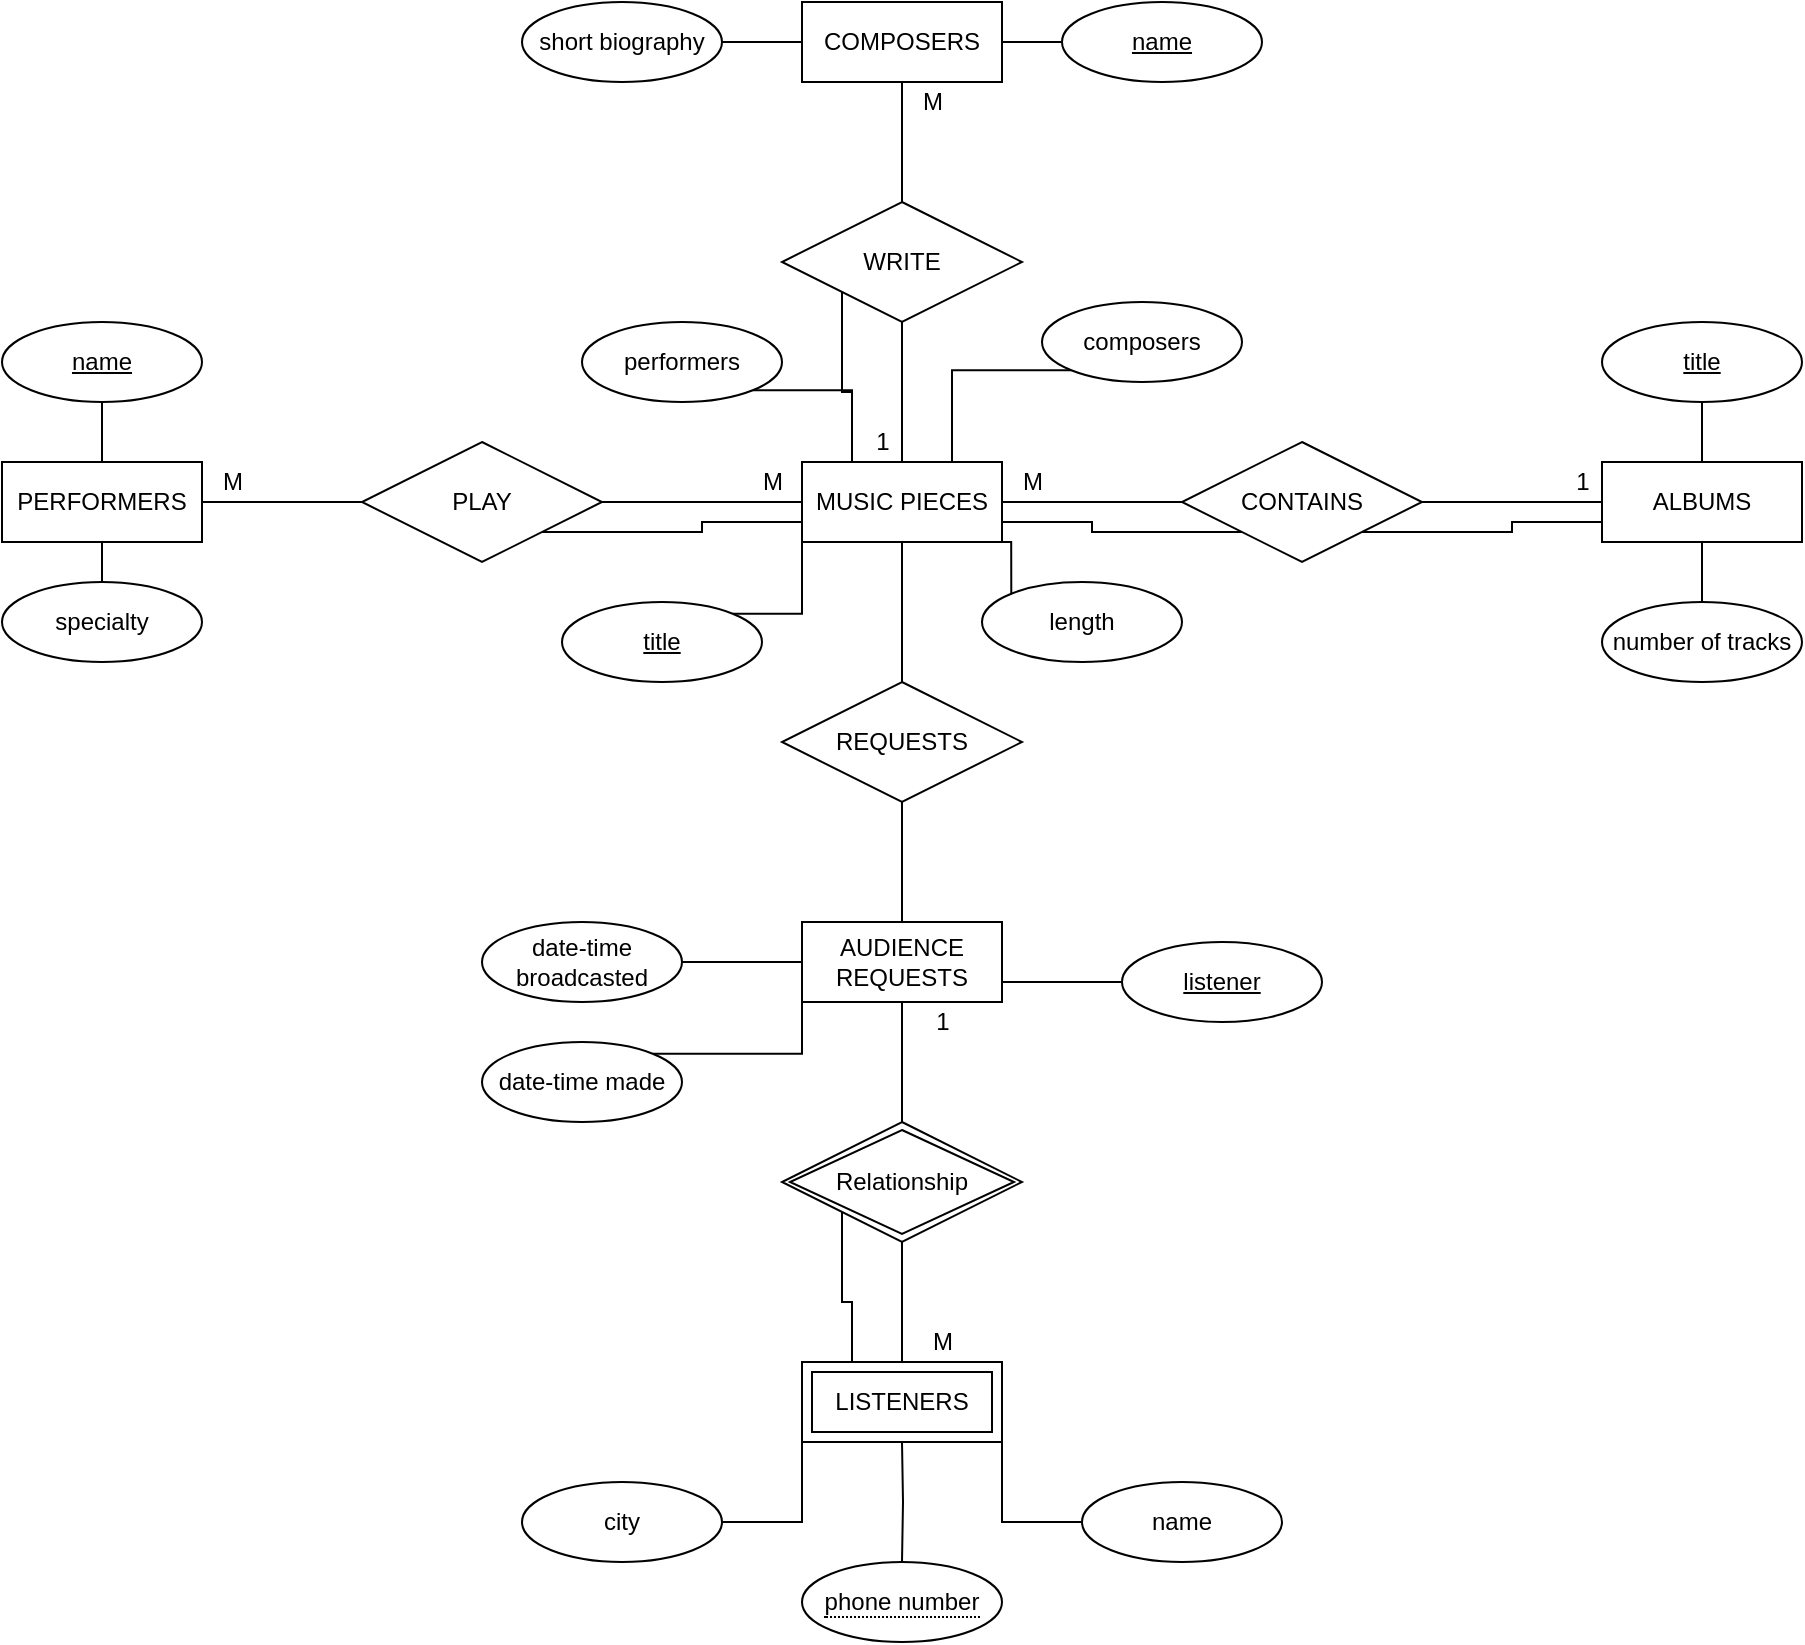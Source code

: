 <mxfile version="13.7.9" type="github">
  <diagram id="R2lEEEUBdFMjLlhIrx00" name="Page-1">
    <mxGraphModel dx="946" dy="591" grid="1" gridSize="10" guides="1" tooltips="1" connect="1" arrows="1" fold="1" page="1" pageScale="1" pageWidth="850" pageHeight="1100" math="0" shadow="0" extFonts="Permanent Marker^https://fonts.googleapis.com/css?family=Permanent+Marker">
      <root>
        <mxCell id="0" />
        <mxCell id="1" parent="0" />
        <mxCell id="RUbN_Ij-Akxd5s_pRf9d-20" value="" style="edgeStyle=orthogonalEdgeStyle;rounded=0;orthogonalLoop=1;jettySize=auto;html=1;endArrow=none;endFill=0;" edge="1" parent="1" source="RUbN_Ij-Akxd5s_pRf9d-2" target="RUbN_Ij-Akxd5s_pRf9d-6">
          <mxGeometry relative="1" as="geometry" />
        </mxCell>
        <mxCell id="RUbN_Ij-Akxd5s_pRf9d-27" style="edgeStyle=orthogonalEdgeStyle;rounded=0;orthogonalLoop=1;jettySize=auto;html=1;exitX=0;exitY=1;exitDx=0;exitDy=0;entryX=1;entryY=0.75;entryDx=0;entryDy=0;endArrow=none;endFill=0;" edge="1" parent="1" source="RUbN_Ij-Akxd5s_pRf9d-2" target="RUbN_Ij-Akxd5s_pRf9d-6">
          <mxGeometry relative="1" as="geometry" />
        </mxCell>
        <mxCell id="RUbN_Ij-Akxd5s_pRf9d-28" style="edgeStyle=orthogonalEdgeStyle;rounded=0;orthogonalLoop=1;jettySize=auto;html=1;exitX=1;exitY=1;exitDx=0;exitDy=0;entryX=0;entryY=0.75;entryDx=0;entryDy=0;endArrow=none;endFill=0;" edge="1" parent="1" source="RUbN_Ij-Akxd5s_pRf9d-2" target="RUbN_Ij-Akxd5s_pRf9d-11">
          <mxGeometry relative="1" as="geometry" />
        </mxCell>
        <mxCell id="RUbN_Ij-Akxd5s_pRf9d-2" value="CONTAINS" style="shape=rhombus;perimeter=rhombusPerimeter;whiteSpace=wrap;html=1;align=center;" vertex="1" parent="1">
          <mxGeometry x="590" y="290" width="120" height="60" as="geometry" />
        </mxCell>
        <mxCell id="RUbN_Ij-Akxd5s_pRf9d-22" value="" style="edgeStyle=orthogonalEdgeStyle;rounded=0;orthogonalLoop=1;jettySize=auto;html=1;endArrow=none;endFill=0;" edge="1" parent="1" source="RUbN_Ij-Akxd5s_pRf9d-3" target="RUbN_Ij-Akxd5s_pRf9d-6">
          <mxGeometry relative="1" as="geometry" />
        </mxCell>
        <mxCell id="RUbN_Ij-Akxd5s_pRf9d-58" style="edgeStyle=orthogonalEdgeStyle;rounded=0;orthogonalLoop=1;jettySize=auto;html=1;exitX=1;exitY=1;exitDx=0;exitDy=0;entryX=0;entryY=0.75;entryDx=0;entryDy=0;endArrow=none;endFill=0;" edge="1" parent="1" source="RUbN_Ij-Akxd5s_pRf9d-3" target="RUbN_Ij-Akxd5s_pRf9d-6">
          <mxGeometry relative="1" as="geometry" />
        </mxCell>
        <mxCell id="RUbN_Ij-Akxd5s_pRf9d-3" value="PLAY" style="shape=rhombus;perimeter=rhombusPerimeter;whiteSpace=wrap;html=1;align=center;" vertex="1" parent="1">
          <mxGeometry x="180" y="290" width="120" height="60" as="geometry" />
        </mxCell>
        <mxCell id="RUbN_Ij-Akxd5s_pRf9d-13" value="" style="edgeStyle=orthogonalEdgeStyle;rounded=0;orthogonalLoop=1;jettySize=auto;html=1;endArrow=none;endFill=0;" edge="1" parent="1" source="RUbN_Ij-Akxd5s_pRf9d-4" target="RUbN_Ij-Akxd5s_pRf9d-6">
          <mxGeometry relative="1" as="geometry" />
        </mxCell>
        <mxCell id="RUbN_Ij-Akxd5s_pRf9d-72" style="edgeStyle=orthogonalEdgeStyle;rounded=0;orthogonalLoop=1;jettySize=auto;html=1;exitX=0;exitY=1;exitDx=0;exitDy=0;entryX=0.25;entryY=0;entryDx=0;entryDy=0;endArrow=none;endFill=0;" edge="1" parent="1" source="RUbN_Ij-Akxd5s_pRf9d-4" target="RUbN_Ij-Akxd5s_pRf9d-6">
          <mxGeometry relative="1" as="geometry" />
        </mxCell>
        <mxCell id="RUbN_Ij-Akxd5s_pRf9d-4" value="WRITE" style="shape=rhombus;perimeter=rhombusPerimeter;whiteSpace=wrap;html=1;align=center;" vertex="1" parent="1">
          <mxGeometry x="390" y="170" width="120" height="60" as="geometry" />
        </mxCell>
        <mxCell id="RUbN_Ij-Akxd5s_pRf9d-21" value="" style="edgeStyle=orthogonalEdgeStyle;rounded=0;orthogonalLoop=1;jettySize=auto;html=1;endArrow=none;endFill=0;" edge="1" parent="1" source="RUbN_Ij-Akxd5s_pRf9d-5" target="RUbN_Ij-Akxd5s_pRf9d-6">
          <mxGeometry relative="1" as="geometry" />
        </mxCell>
        <mxCell id="RUbN_Ij-Akxd5s_pRf9d-5" value="REQUESTS" style="shape=rhombus;perimeter=rhombusPerimeter;whiteSpace=wrap;html=1;align=center;" vertex="1" parent="1">
          <mxGeometry x="390" y="410" width="120" height="60" as="geometry" />
        </mxCell>
        <mxCell id="RUbN_Ij-Akxd5s_pRf9d-68" style="edgeStyle=orthogonalEdgeStyle;rounded=0;orthogonalLoop=1;jettySize=auto;html=1;exitX=0.75;exitY=1;exitDx=0;exitDy=0;entryX=0;entryY=0;entryDx=0;entryDy=0;endArrow=none;endFill=0;" edge="1" parent="1" source="RUbN_Ij-Akxd5s_pRf9d-6" target="RUbN_Ij-Akxd5s_pRf9d-65">
          <mxGeometry relative="1" as="geometry" />
        </mxCell>
        <mxCell id="RUbN_Ij-Akxd5s_pRf9d-6" value="MUSIC PIECES" style="whiteSpace=wrap;html=1;align=center;" vertex="1" parent="1">
          <mxGeometry x="400" y="300" width="100" height="40" as="geometry" />
        </mxCell>
        <mxCell id="RUbN_Ij-Akxd5s_pRf9d-26" value="" style="edgeStyle=orthogonalEdgeStyle;rounded=0;orthogonalLoop=1;jettySize=auto;html=1;endArrow=none;endFill=0;" edge="1" parent="1" source="RUbN_Ij-Akxd5s_pRf9d-8" target="RUbN_Ij-Akxd5s_pRf9d-4">
          <mxGeometry relative="1" as="geometry" />
        </mxCell>
        <mxCell id="RUbN_Ij-Akxd5s_pRf9d-8" value="COMPOSERS" style="whiteSpace=wrap;html=1;align=center;" vertex="1" parent="1">
          <mxGeometry x="400" y="70" width="100" height="40" as="geometry" />
        </mxCell>
        <mxCell id="RUbN_Ij-Akxd5s_pRf9d-23" value="" style="edgeStyle=orthogonalEdgeStyle;rounded=0;orthogonalLoop=1;jettySize=auto;html=1;endArrow=none;endFill=0;" edge="1" parent="1" source="RUbN_Ij-Akxd5s_pRf9d-9" target="RUbN_Ij-Akxd5s_pRf9d-3">
          <mxGeometry relative="1" as="geometry" />
        </mxCell>
        <mxCell id="RUbN_Ij-Akxd5s_pRf9d-55" style="edgeStyle=orthogonalEdgeStyle;rounded=0;orthogonalLoop=1;jettySize=auto;html=1;exitX=0.5;exitY=1;exitDx=0;exitDy=0;entryX=0.5;entryY=0;entryDx=0;entryDy=0;endArrow=none;endFill=0;" edge="1" parent="1" source="RUbN_Ij-Akxd5s_pRf9d-9" target="RUbN_Ij-Akxd5s_pRf9d-53">
          <mxGeometry relative="1" as="geometry" />
        </mxCell>
        <mxCell id="RUbN_Ij-Akxd5s_pRf9d-9" value="PERFORMERS" style="whiteSpace=wrap;html=1;align=center;" vertex="1" parent="1">
          <mxGeometry y="300" width="100" height="40" as="geometry" />
        </mxCell>
        <mxCell id="RUbN_Ij-Akxd5s_pRf9d-24" value="" style="edgeStyle=orthogonalEdgeStyle;rounded=0;orthogonalLoop=1;jettySize=auto;html=1;endArrow=none;endFill=0;" edge="1" parent="1" source="RUbN_Ij-Akxd5s_pRf9d-10" target="RUbN_Ij-Akxd5s_pRf9d-5">
          <mxGeometry relative="1" as="geometry" />
        </mxCell>
        <mxCell id="RUbN_Ij-Akxd5s_pRf9d-10" value="AUDIENCE REQUESTS" style="whiteSpace=wrap;html=1;align=center;" vertex="1" parent="1">
          <mxGeometry x="400" y="530" width="100" height="40" as="geometry" />
        </mxCell>
        <mxCell id="RUbN_Ij-Akxd5s_pRf9d-25" value="" style="edgeStyle=orthogonalEdgeStyle;rounded=0;orthogonalLoop=1;jettySize=auto;html=1;endArrow=none;endFill=0;" edge="1" parent="1" source="RUbN_Ij-Akxd5s_pRf9d-11" target="RUbN_Ij-Akxd5s_pRf9d-2">
          <mxGeometry relative="1" as="geometry" />
        </mxCell>
        <mxCell id="RUbN_Ij-Akxd5s_pRf9d-79" value="" style="edgeStyle=orthogonalEdgeStyle;rounded=0;orthogonalLoop=1;jettySize=auto;html=1;endArrow=none;endFill=0;" edge="1" parent="1" source="RUbN_Ij-Akxd5s_pRf9d-11" target="RUbN_Ij-Akxd5s_pRf9d-78">
          <mxGeometry relative="1" as="geometry" />
        </mxCell>
        <mxCell id="RUbN_Ij-Akxd5s_pRf9d-11" value="ALBUMS" style="whiteSpace=wrap;html=1;align=center;" vertex="1" parent="1">
          <mxGeometry x="800" y="300" width="100" height="40" as="geometry" />
        </mxCell>
        <mxCell id="RUbN_Ij-Akxd5s_pRf9d-30" value="" style="edgeStyle=orthogonalEdgeStyle;rounded=0;orthogonalLoop=1;jettySize=auto;html=1;endArrow=none;endFill=0;" edge="1" parent="1" source="RUbN_Ij-Akxd5s_pRf9d-29" target="RUbN_Ij-Akxd5s_pRf9d-10">
          <mxGeometry relative="1" as="geometry" />
        </mxCell>
        <mxCell id="RUbN_Ij-Akxd5s_pRf9d-32" value="" style="edgeStyle=orthogonalEdgeStyle;rounded=0;orthogonalLoop=1;jettySize=auto;html=1;endArrow=none;endFill=0;" edge="1" parent="1" source="RUbN_Ij-Akxd5s_pRf9d-29" target="RUbN_Ij-Akxd5s_pRf9d-31">
          <mxGeometry relative="1" as="geometry" />
        </mxCell>
        <mxCell id="RUbN_Ij-Akxd5s_pRf9d-46" style="edgeStyle=orthogonalEdgeStyle;rounded=0;orthogonalLoop=1;jettySize=auto;html=1;exitX=0;exitY=1;exitDx=0;exitDy=0;entryX=0.25;entryY=0;entryDx=0;entryDy=0;endArrow=none;endFill=0;" edge="1" parent="1" source="RUbN_Ij-Akxd5s_pRf9d-29" target="RUbN_Ij-Akxd5s_pRf9d-31">
          <mxGeometry relative="1" as="geometry" />
        </mxCell>
        <mxCell id="RUbN_Ij-Akxd5s_pRf9d-29" value="Relationship" style="shape=rhombus;double=1;perimeter=rhombusPerimeter;whiteSpace=wrap;html=1;align=center;" vertex="1" parent="1">
          <mxGeometry x="390" y="630" width="120" height="60" as="geometry" />
        </mxCell>
        <mxCell id="RUbN_Ij-Akxd5s_pRf9d-41" style="edgeStyle=orthogonalEdgeStyle;rounded=0;orthogonalLoop=1;jettySize=auto;html=1;exitX=1;exitY=1;exitDx=0;exitDy=0;entryX=0;entryY=0.5;entryDx=0;entryDy=0;endArrow=none;endFill=0;" edge="1" parent="1" source="RUbN_Ij-Akxd5s_pRf9d-31" target="RUbN_Ij-Akxd5s_pRf9d-33">
          <mxGeometry relative="1" as="geometry" />
        </mxCell>
        <mxCell id="RUbN_Ij-Akxd5s_pRf9d-42" style="edgeStyle=orthogonalEdgeStyle;rounded=0;orthogonalLoop=1;jettySize=auto;html=1;exitX=0;exitY=1;exitDx=0;exitDy=0;entryX=1;entryY=0.5;entryDx=0;entryDy=0;endArrow=none;endFill=0;" edge="1" parent="1" source="RUbN_Ij-Akxd5s_pRf9d-31" target="RUbN_Ij-Akxd5s_pRf9d-34">
          <mxGeometry relative="1" as="geometry" />
        </mxCell>
        <mxCell id="RUbN_Ij-Akxd5s_pRf9d-31" value="LISTENERS" style="shape=ext;margin=3;double=1;whiteSpace=wrap;html=1;align=center;" vertex="1" parent="1">
          <mxGeometry x="400" y="750" width="100" height="40" as="geometry" />
        </mxCell>
        <mxCell id="RUbN_Ij-Akxd5s_pRf9d-33" value="name" style="ellipse;whiteSpace=wrap;html=1;align=center;" vertex="1" parent="1">
          <mxGeometry x="540" y="810" width="100" height="40" as="geometry" />
        </mxCell>
        <mxCell id="RUbN_Ij-Akxd5s_pRf9d-34" value="city" style="ellipse;whiteSpace=wrap;html=1;align=center;" vertex="1" parent="1">
          <mxGeometry x="260" y="810" width="100" height="40" as="geometry" />
        </mxCell>
        <mxCell id="RUbN_Ij-Akxd5s_pRf9d-37" value="" style="edgeStyle=orthogonalEdgeStyle;rounded=0;orthogonalLoop=1;jettySize=auto;html=1;endArrow=none;endFill=0;" edge="1" parent="1" target="RUbN_Ij-Akxd5s_pRf9d-31">
          <mxGeometry relative="1" as="geometry">
            <mxPoint x="450" y="850" as="sourcePoint" />
          </mxGeometry>
        </mxCell>
        <mxCell id="RUbN_Ij-Akxd5s_pRf9d-38" value="&lt;span style=&quot;border-bottom: 1px dotted&quot;&gt;phone number&lt;/span&gt;" style="ellipse;whiteSpace=wrap;html=1;align=center;" vertex="1" parent="1">
          <mxGeometry x="400" y="850" width="100" height="40" as="geometry" />
        </mxCell>
        <mxCell id="RUbN_Ij-Akxd5s_pRf9d-43" value="M" style="text;html=1;align=center;verticalAlign=middle;resizable=0;points=[];autosize=1;" vertex="1" parent="1">
          <mxGeometry x="455" y="730" width="30" height="20" as="geometry" />
        </mxCell>
        <mxCell id="RUbN_Ij-Akxd5s_pRf9d-44" value="1" style="text;html=1;align=center;verticalAlign=middle;resizable=0;points=[];autosize=1;" vertex="1" parent="1">
          <mxGeometry x="460" y="570" width="20" height="20" as="geometry" />
        </mxCell>
        <mxCell id="RUbN_Ij-Akxd5s_pRf9d-52" style="edgeStyle=orthogonalEdgeStyle;rounded=0;orthogonalLoop=1;jettySize=auto;html=1;exitX=0;exitY=0.5;exitDx=0;exitDy=0;entryX=1;entryY=0.75;entryDx=0;entryDy=0;endArrow=none;endFill=0;" edge="1" parent="1" source="RUbN_Ij-Akxd5s_pRf9d-47" target="RUbN_Ij-Akxd5s_pRf9d-10">
          <mxGeometry relative="1" as="geometry" />
        </mxCell>
        <mxCell id="RUbN_Ij-Akxd5s_pRf9d-47" value="listener" style="ellipse;whiteSpace=wrap;html=1;align=center;fontStyle=4;" vertex="1" parent="1">
          <mxGeometry x="560" y="540" width="100" height="40" as="geometry" />
        </mxCell>
        <mxCell id="RUbN_Ij-Akxd5s_pRf9d-50" style="edgeStyle=orthogonalEdgeStyle;rounded=0;orthogonalLoop=1;jettySize=auto;html=1;entryX=0;entryY=0.5;entryDx=0;entryDy=0;endArrow=none;endFill=0;" edge="1" parent="1" source="RUbN_Ij-Akxd5s_pRf9d-48" target="RUbN_Ij-Akxd5s_pRf9d-10">
          <mxGeometry relative="1" as="geometry" />
        </mxCell>
        <mxCell id="RUbN_Ij-Akxd5s_pRf9d-48" value="date-time broadcasted" style="ellipse;whiteSpace=wrap;html=1;align=center;" vertex="1" parent="1">
          <mxGeometry x="240" y="530" width="100" height="40" as="geometry" />
        </mxCell>
        <mxCell id="RUbN_Ij-Akxd5s_pRf9d-51" style="edgeStyle=orthogonalEdgeStyle;rounded=0;orthogonalLoop=1;jettySize=auto;html=1;exitX=1;exitY=0;exitDx=0;exitDy=0;entryX=0;entryY=1;entryDx=0;entryDy=0;endArrow=none;endFill=0;" edge="1" parent="1" source="RUbN_Ij-Akxd5s_pRf9d-49" target="RUbN_Ij-Akxd5s_pRf9d-10">
          <mxGeometry relative="1" as="geometry" />
        </mxCell>
        <mxCell id="RUbN_Ij-Akxd5s_pRf9d-49" value="date-time made" style="ellipse;whiteSpace=wrap;html=1;align=center;" vertex="1" parent="1">
          <mxGeometry x="240" y="590" width="100" height="40" as="geometry" />
        </mxCell>
        <mxCell id="RUbN_Ij-Akxd5s_pRf9d-53" value="specialty" style="ellipse;whiteSpace=wrap;html=1;align=center;" vertex="1" parent="1">
          <mxGeometry y="360" width="100" height="40" as="geometry" />
        </mxCell>
        <mxCell id="RUbN_Ij-Akxd5s_pRf9d-56" style="edgeStyle=orthogonalEdgeStyle;rounded=0;orthogonalLoop=1;jettySize=auto;html=1;exitX=0.5;exitY=1;exitDx=0;exitDy=0;entryX=0.5;entryY=0;entryDx=0;entryDy=0;endArrow=none;endFill=0;" edge="1" parent="1" source="RUbN_Ij-Akxd5s_pRf9d-54" target="RUbN_Ij-Akxd5s_pRf9d-9">
          <mxGeometry relative="1" as="geometry" />
        </mxCell>
        <mxCell id="RUbN_Ij-Akxd5s_pRf9d-54" value="name" style="ellipse;whiteSpace=wrap;html=1;align=center;fontStyle=4;" vertex="1" parent="1">
          <mxGeometry y="230" width="100" height="40" as="geometry" />
        </mxCell>
        <mxCell id="RUbN_Ij-Akxd5s_pRf9d-57" value="M" style="text;html=1;align=center;verticalAlign=middle;resizable=0;points=[];autosize=1;" vertex="1" parent="1">
          <mxGeometry x="100" y="300" width="30" height="20" as="geometry" />
        </mxCell>
        <mxCell id="RUbN_Ij-Akxd5s_pRf9d-59" value="M" style="text;html=1;align=center;verticalAlign=middle;resizable=0;points=[];autosize=1;" vertex="1" parent="1">
          <mxGeometry x="370" y="300" width="30" height="20" as="geometry" />
        </mxCell>
        <mxCell id="RUbN_Ij-Akxd5s_pRf9d-62" style="edgeStyle=orthogonalEdgeStyle;rounded=0;orthogonalLoop=1;jettySize=auto;html=1;exitX=1;exitY=0;exitDx=0;exitDy=0;entryX=0;entryY=1;entryDx=0;entryDy=0;endArrow=none;endFill=0;" edge="1" parent="1" source="RUbN_Ij-Akxd5s_pRf9d-60" target="RUbN_Ij-Akxd5s_pRf9d-6">
          <mxGeometry relative="1" as="geometry" />
        </mxCell>
        <mxCell id="RUbN_Ij-Akxd5s_pRf9d-60" value="title" style="ellipse;whiteSpace=wrap;html=1;align=center;fontStyle=4;" vertex="1" parent="1">
          <mxGeometry x="280" y="370" width="100" height="40" as="geometry" />
        </mxCell>
        <mxCell id="RUbN_Ij-Akxd5s_pRf9d-66" style="edgeStyle=orthogonalEdgeStyle;rounded=0;orthogonalLoop=1;jettySize=auto;html=1;exitX=1;exitY=1;exitDx=0;exitDy=0;entryX=0.25;entryY=0;entryDx=0;entryDy=0;endArrow=none;endFill=0;" edge="1" parent="1" source="RUbN_Ij-Akxd5s_pRf9d-63" target="RUbN_Ij-Akxd5s_pRf9d-6">
          <mxGeometry relative="1" as="geometry" />
        </mxCell>
        <mxCell id="RUbN_Ij-Akxd5s_pRf9d-63" value="performers" style="ellipse;whiteSpace=wrap;html=1;align=center;" vertex="1" parent="1">
          <mxGeometry x="290" y="230" width="100" height="40" as="geometry" />
        </mxCell>
        <mxCell id="RUbN_Ij-Akxd5s_pRf9d-67" style="edgeStyle=orthogonalEdgeStyle;rounded=0;orthogonalLoop=1;jettySize=auto;html=1;exitX=0;exitY=1;exitDx=0;exitDy=0;entryX=0.75;entryY=0;entryDx=0;entryDy=0;endArrow=none;endFill=0;" edge="1" parent="1" source="RUbN_Ij-Akxd5s_pRf9d-64" target="RUbN_Ij-Akxd5s_pRf9d-6">
          <mxGeometry relative="1" as="geometry" />
        </mxCell>
        <mxCell id="RUbN_Ij-Akxd5s_pRf9d-64" value="composers" style="ellipse;whiteSpace=wrap;html=1;align=center;" vertex="1" parent="1">
          <mxGeometry x="520" y="220" width="100" height="40" as="geometry" />
        </mxCell>
        <mxCell id="RUbN_Ij-Akxd5s_pRf9d-65" value="length" style="ellipse;whiteSpace=wrap;html=1;align=center;" vertex="1" parent="1">
          <mxGeometry x="490" y="360" width="100" height="40" as="geometry" />
        </mxCell>
        <mxCell id="RUbN_Ij-Akxd5s_pRf9d-70" value="M" style="text;html=1;align=center;verticalAlign=middle;resizable=0;points=[];autosize=1;" vertex="1" parent="1">
          <mxGeometry x="450" y="110" width="30" height="20" as="geometry" />
        </mxCell>
        <mxCell id="RUbN_Ij-Akxd5s_pRf9d-71" value="1" style="text;html=1;align=center;verticalAlign=middle;resizable=0;points=[];autosize=1;" vertex="1" parent="1">
          <mxGeometry x="430" y="280" width="20" height="20" as="geometry" />
        </mxCell>
        <mxCell id="RUbN_Ij-Akxd5s_pRf9d-77" style="edgeStyle=orthogonalEdgeStyle;rounded=0;orthogonalLoop=1;jettySize=auto;html=1;exitX=0;exitY=0.5;exitDx=0;exitDy=0;entryX=1;entryY=0.5;entryDx=0;entryDy=0;endArrow=none;endFill=0;" edge="1" parent="1" source="RUbN_Ij-Akxd5s_pRf9d-73" target="RUbN_Ij-Akxd5s_pRf9d-8">
          <mxGeometry relative="1" as="geometry" />
        </mxCell>
        <mxCell id="RUbN_Ij-Akxd5s_pRf9d-73" value="name" style="ellipse;whiteSpace=wrap;html=1;align=center;fontStyle=4;" vertex="1" parent="1">
          <mxGeometry x="530" y="70" width="100" height="40" as="geometry" />
        </mxCell>
        <mxCell id="RUbN_Ij-Akxd5s_pRf9d-76" style="edgeStyle=orthogonalEdgeStyle;rounded=0;orthogonalLoop=1;jettySize=auto;html=1;exitX=1;exitY=0.5;exitDx=0;exitDy=0;entryX=0;entryY=0.5;entryDx=0;entryDy=0;endArrow=none;endFill=0;" edge="1" parent="1" source="RUbN_Ij-Akxd5s_pRf9d-74" target="RUbN_Ij-Akxd5s_pRf9d-8">
          <mxGeometry relative="1" as="geometry" />
        </mxCell>
        <mxCell id="RUbN_Ij-Akxd5s_pRf9d-74" value="short biography" style="ellipse;whiteSpace=wrap;html=1;align=center;" vertex="1" parent="1">
          <mxGeometry x="260" y="70" width="100" height="40" as="geometry" />
        </mxCell>
        <mxCell id="RUbN_Ij-Akxd5s_pRf9d-78" value="title" style="ellipse;whiteSpace=wrap;html=1;align=center;fontStyle=4;" vertex="1" parent="1">
          <mxGeometry x="800" y="230" width="100" height="40" as="geometry" />
        </mxCell>
        <mxCell id="RUbN_Ij-Akxd5s_pRf9d-83" style="edgeStyle=orthogonalEdgeStyle;rounded=0;orthogonalLoop=1;jettySize=auto;html=1;exitX=0.5;exitY=0;exitDx=0;exitDy=0;entryX=0.5;entryY=1;entryDx=0;entryDy=0;endArrow=none;endFill=0;" edge="1" parent="1" source="RUbN_Ij-Akxd5s_pRf9d-80" target="RUbN_Ij-Akxd5s_pRf9d-11">
          <mxGeometry relative="1" as="geometry" />
        </mxCell>
        <mxCell id="RUbN_Ij-Akxd5s_pRf9d-80" value="number of tracks" style="ellipse;whiteSpace=wrap;html=1;align=center;" vertex="1" parent="1">
          <mxGeometry x="800" y="370" width="100" height="40" as="geometry" />
        </mxCell>
        <mxCell id="RUbN_Ij-Akxd5s_pRf9d-84" value="1" style="text;html=1;align=center;verticalAlign=middle;resizable=0;points=[];autosize=1;" vertex="1" parent="1">
          <mxGeometry x="780" y="300" width="20" height="20" as="geometry" />
        </mxCell>
        <mxCell id="RUbN_Ij-Akxd5s_pRf9d-85" value="M" style="text;html=1;align=center;verticalAlign=middle;resizable=0;points=[];autosize=1;" vertex="1" parent="1">
          <mxGeometry x="500" y="300" width="30" height="20" as="geometry" />
        </mxCell>
      </root>
    </mxGraphModel>
  </diagram>
</mxfile>
